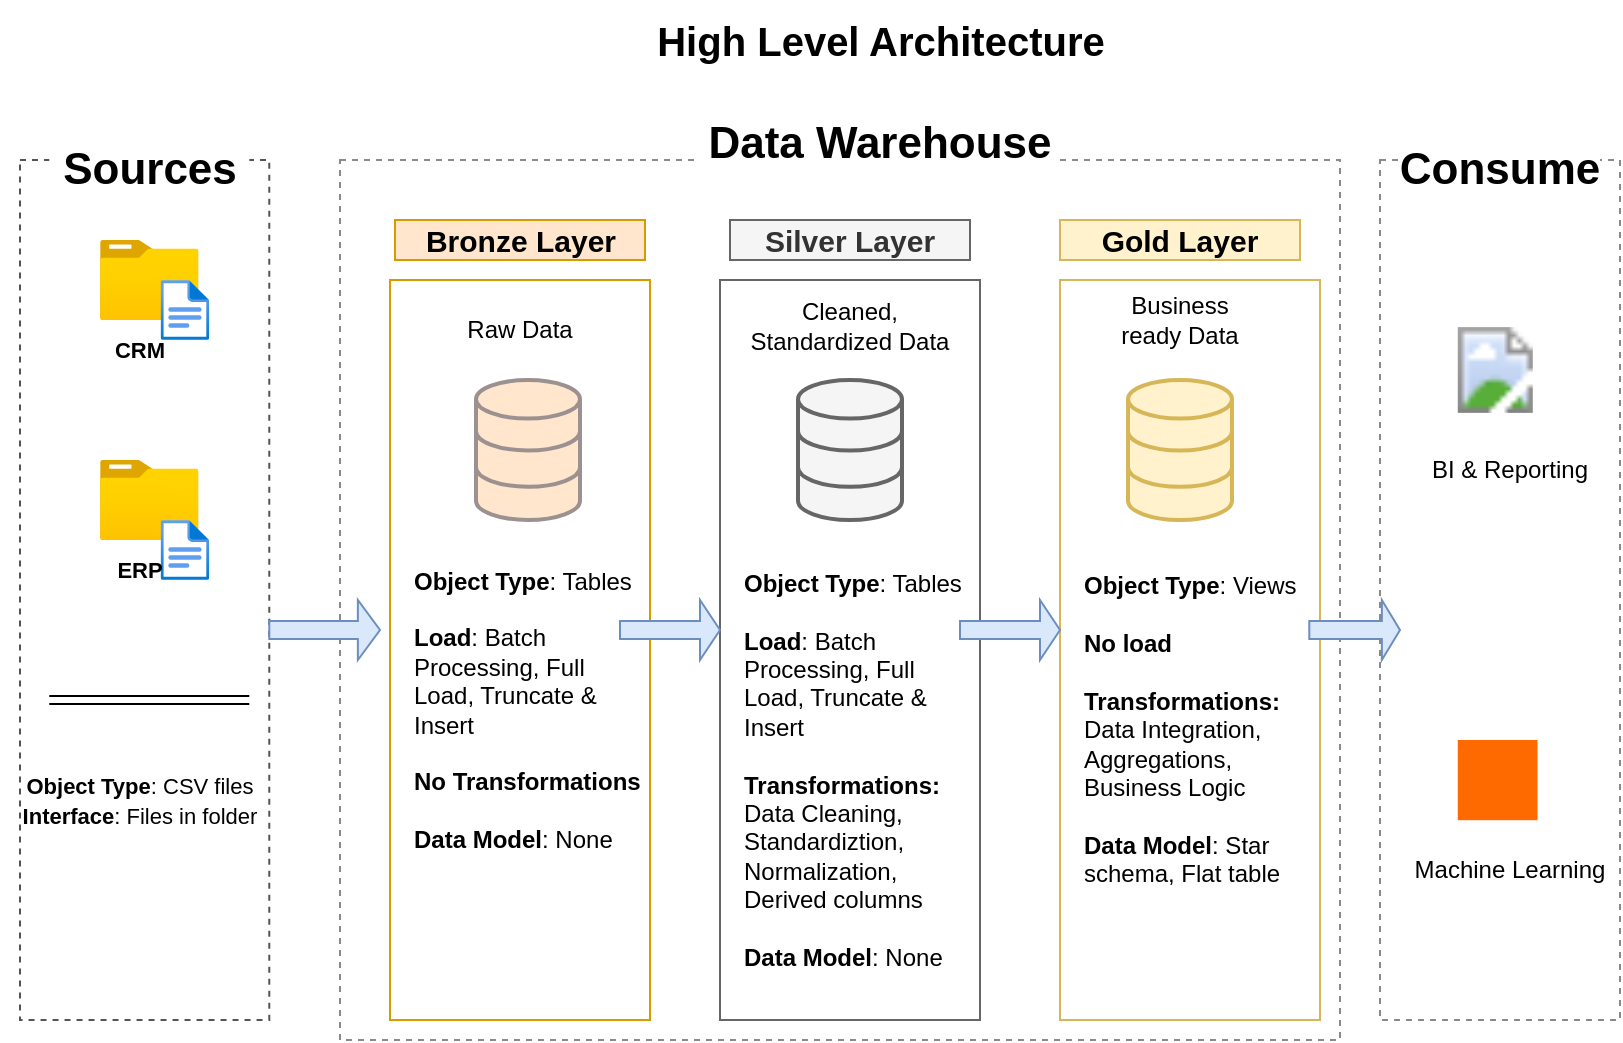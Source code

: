 <mxfile version="28.2.5">
  <diagram name="Page-1" id="urhu9acJHWpVecWnsOG9">
    <mxGraphModel dx="872" dy="537" grid="1" gridSize="10" guides="1" tooltips="1" connect="1" arrows="1" fold="1" page="1" pageScale="1" pageWidth="850" pageHeight="1100" math="0" shadow="0">
      <root>
        <mxCell id="0" />
        <mxCell id="1" parent="0" />
        <mxCell id="fYdCPT1zdGmUxMCyK3NM-1" value="" style="rounded=0;whiteSpace=wrap;html=1;fillColor=none;strokeColor=light-dark(#545454, #ededed);dashed=1;" parent="1" vertex="1">
          <mxGeometry x="20" y="90" width="124.64" height="430" as="geometry" />
        </mxCell>
        <mxCell id="fYdCPT1zdGmUxMCyK3NM-2" value="&lt;font style=&quot;font-size: 22px;&quot;&gt;&lt;b&gt;Sources&lt;/b&gt;&lt;/font&gt;" style="rounded=0;whiteSpace=wrap;html=1;strokeColor=none;fillColor=default;" parent="1" vertex="1">
          <mxGeometry x="34.64" y="80" width="100" height="30" as="geometry" />
        </mxCell>
        <mxCell id="fYdCPT1zdGmUxMCyK3NM-3" value="" style="rounded=0;whiteSpace=wrap;html=1;fillColor=none;dashed=1;strokeColor=light-dark(#8a8a8a, #ededed);strokeWidth=1;" parent="1" vertex="1">
          <mxGeometry x="180" y="90" width="500" height="440" as="geometry" />
        </mxCell>
        <mxCell id="fYdCPT1zdGmUxMCyK3NM-4" value="" style="rounded=0;whiteSpace=wrap;html=1;fillColor=none;dashed=1;strokeColor=light-dark(#8a8a8a, #ededed);" parent="1" vertex="1">
          <mxGeometry x="700" y="90" width="120" height="430" as="geometry" />
        </mxCell>
        <mxCell id="fYdCPT1zdGmUxMCyK3NM-5" value="&lt;span style=&quot;font-size: 22px;&quot;&gt;&lt;b&gt;Data Warehouse&lt;/b&gt;&lt;/span&gt;&lt;div&gt;&lt;span style=&quot;font-size: 22px;&quot;&gt;&lt;br&gt;&lt;/span&gt;&lt;/div&gt;" style="rounded=0;whiteSpace=wrap;html=1;strokeColor=none;fillColor=default;" parent="1" vertex="1">
          <mxGeometry x="360" y="80" width="180" height="30" as="geometry" />
        </mxCell>
        <mxCell id="fYdCPT1zdGmUxMCyK3NM-6" value="&lt;span style=&quot;font-size: 22px;&quot;&gt;&lt;b&gt;Consume&lt;/b&gt;&lt;/span&gt;" style="rounded=0;whiteSpace=wrap;html=1;strokeColor=none;fillColor=default;" parent="1" vertex="1">
          <mxGeometry x="710" y="80" width="100" height="30" as="geometry" />
        </mxCell>
        <mxCell id="fYdCPT1zdGmUxMCyK3NM-7" value="&lt;font style=&quot;font-size: 15px;&quot;&gt;&lt;b&gt;Bronze Layer&lt;/b&gt;&lt;/font&gt;" style="rounded=0;whiteSpace=wrap;html=1;fillColor=#ffe6cc;strokeColor=#d79b00;" parent="1" vertex="1">
          <mxGeometry x="207.5" y="120" width="125" height="20" as="geometry" />
        </mxCell>
        <mxCell id="fYdCPT1zdGmUxMCyK3NM-8" value="&lt;font style=&quot;font-size: 15px;&quot;&gt;&lt;b&gt;Silver Layer&lt;/b&gt;&lt;/font&gt;" style="rounded=0;whiteSpace=wrap;html=1;fillColor=#f5f5f5;strokeColor=#666666;fontColor=#333333;" parent="1" vertex="1">
          <mxGeometry x="375" y="120" width="120" height="20" as="geometry" />
        </mxCell>
        <mxCell id="fYdCPT1zdGmUxMCyK3NM-9" value="&lt;font style=&quot;font-size: 15px;&quot;&gt;&lt;b&gt;Gold Layer&lt;/b&gt;&lt;/font&gt;" style="rounded=0;whiteSpace=wrap;html=1;fillColor=#fff2cc;strokeColor=#d6b656;" parent="1" vertex="1">
          <mxGeometry x="540" y="120" width="120" height="20" as="geometry" />
        </mxCell>
        <mxCell id="fYdCPT1zdGmUxMCyK3NM-10" value="" style="rounded=0;whiteSpace=wrap;html=1;fillColor=none;strokeColor=#d79b00;" parent="1" vertex="1">
          <mxGeometry x="205" y="150" width="130" height="370" as="geometry" />
        </mxCell>
        <mxCell id="fYdCPT1zdGmUxMCyK3NM-11" value="" style="rounded=0;whiteSpace=wrap;html=1;fillColor=none;fontColor=#333333;strokeColor=#666666;" parent="1" vertex="1">
          <mxGeometry x="370" y="150" width="130" height="370" as="geometry" />
        </mxCell>
        <mxCell id="fYdCPT1zdGmUxMCyK3NM-12" value="" style="rounded=0;whiteSpace=wrap;html=1;fillColor=none;strokeColor=#d6b656;" parent="1" vertex="1">
          <mxGeometry x="540" y="150" width="130" height="370" as="geometry" />
        </mxCell>
        <mxCell id="fYdCPT1zdGmUxMCyK3NM-13" value="" style="image;aspect=fixed;html=1;points=[];align=center;fontSize=12;image=img/lib/azure2/general/Folder_Blank.svg;" parent="1" vertex="1">
          <mxGeometry x="60" y="130" width="49.29" height="40" as="geometry" />
        </mxCell>
        <mxCell id="fYdCPT1zdGmUxMCyK3NM-15" value="" style="image;aspect=fixed;html=1;points=[];align=center;fontSize=12;image=img/lib/azure2/general/Folder_Blank.svg;" parent="1" vertex="1">
          <mxGeometry x="60" y="240" width="49.29" height="40" as="geometry" />
        </mxCell>
        <mxCell id="fYdCPT1zdGmUxMCyK3NM-18" value="" style="image;aspect=fixed;html=1;points=[];align=center;fontSize=12;image=img/lib/azure2/general/File.svg;" parent="1" vertex="1">
          <mxGeometry x="90.3" y="150" width="24.35" height="30" as="geometry" />
        </mxCell>
        <mxCell id="fYdCPT1zdGmUxMCyK3NM-19" value="" style="image;aspect=fixed;html=1;points=[];align=center;fontSize=12;image=img/lib/azure2/general/File.svg;" parent="1" vertex="1">
          <mxGeometry x="90.3" y="270" width="24.35" height="30" as="geometry" />
        </mxCell>
        <mxCell id="fYdCPT1zdGmUxMCyK3NM-20" value="&lt;font style=&quot;font-size: 11px;&quot;&gt;&lt;b&gt;CRM&lt;/b&gt;&lt;/font&gt;" style="rounded=0;whiteSpace=wrap;html=1;fillColor=none;strokeColor=none;" parent="1" vertex="1">
          <mxGeometry x="60" y="170" width="40" height="30" as="geometry" />
        </mxCell>
        <mxCell id="fYdCPT1zdGmUxMCyK3NM-21" value="&lt;font style=&quot;font-size: 11px;&quot;&gt;&lt;b&gt;ERP&lt;/b&gt;&lt;/font&gt;" style="rounded=0;whiteSpace=wrap;html=1;fillColor=none;strokeColor=none;" parent="1" vertex="1">
          <mxGeometry x="60" y="280" width="40" height="30" as="geometry" />
        </mxCell>
        <mxCell id="fYdCPT1zdGmUxMCyK3NM-24" value="" style="html=1;rounded=0;strokeColor=default;shape=link;" parent="1" edge="1">
          <mxGeometry width="100" relative="1" as="geometry">
            <mxPoint x="34.64" y="360" as="sourcePoint" />
            <mxPoint x="134.64" y="360" as="targetPoint" />
          </mxGeometry>
        </mxCell>
        <mxCell id="fYdCPT1zdGmUxMCyK3NM-25" value="&lt;font style=&quot;font-size: 11px;&quot;&gt;&lt;b style=&quot;&quot;&gt;Object Type&lt;/b&gt;: CSV files&lt;/font&gt;&lt;div&gt;&lt;font style=&quot;font-size: 11px;&quot;&gt;&lt;b style=&quot;&quot;&gt;Interface&lt;/b&gt;: Files in folder&lt;/font&gt;&lt;/div&gt;" style="rounded=0;whiteSpace=wrap;html=1;fillColor=none;strokeColor=none;" parent="1" vertex="1">
          <mxGeometry x="10" y="390" width="140" height="40" as="geometry" />
        </mxCell>
        <mxCell id="fYdCPT1zdGmUxMCyK3NM-26" value="" style="html=1;verticalLabelPosition=bottom;align=center;labelBackgroundColor=#ffffff;verticalAlign=top;strokeWidth=2;strokeColor=light-dark(#9c9191, #ededed);shadow=0;dashed=0;shape=mxgraph.ios7.icons.data;fillColor=#ffe6cc;" parent="1" vertex="1">
          <mxGeometry x="248" y="200" width="52" height="70" as="geometry" />
        </mxCell>
        <mxCell id="fYdCPT1zdGmUxMCyK3NM-28" value="" style="html=1;verticalLabelPosition=bottom;align=center;labelBackgroundColor=#ffffff;verticalAlign=top;strokeWidth=2;strokeColor=#666666;shadow=0;dashed=0;shape=mxgraph.ios7.icons.data;fillColor=#f5f5f5;fontColor=#333333;" parent="1" vertex="1">
          <mxGeometry x="409" y="200" width="52" height="70" as="geometry" />
        </mxCell>
        <mxCell id="fYdCPT1zdGmUxMCyK3NM-29" value="" style="html=1;verticalLabelPosition=bottom;align=center;labelBackgroundColor=#ffffff;verticalAlign=top;strokeWidth=2;strokeColor=#d6b656;shadow=0;dashed=0;shape=mxgraph.ios7.icons.data;fillColor=#fff2cc;" parent="1" vertex="1">
          <mxGeometry x="574" y="200" width="52" height="70" as="geometry" />
        </mxCell>
        <mxCell id="fYdCPT1zdGmUxMCyK3NM-30" value="" style="shape=singleArrow;whiteSpace=wrap;html=1;fillColor=#dae8fc;strokeColor=#6c8ebf;" parent="1" vertex="1">
          <mxGeometry x="144.64" y="310" width="55.36" height="30" as="geometry" />
        </mxCell>
        <mxCell id="fYdCPT1zdGmUxMCyK3NM-31" value="" style="shape=singleArrow;whiteSpace=wrap;html=1;fillColor=#dae8fc;strokeColor=#6c8ebf;" parent="1" vertex="1">
          <mxGeometry x="320" y="310" width="50" height="30" as="geometry" />
        </mxCell>
        <mxCell id="fYdCPT1zdGmUxMCyK3NM-32" value="" style="shape=singleArrow;whiteSpace=wrap;html=1;fillColor=#dae8fc;strokeColor=#6c8ebf;" parent="1" vertex="1">
          <mxGeometry x="490" y="310" width="50" height="30" as="geometry" />
        </mxCell>
        <mxCell id="fYdCPT1zdGmUxMCyK3NM-33" value="" style="shape=singleArrow;whiteSpace=wrap;html=1;fillColor=#dae8fc;strokeColor=#6c8ebf;" parent="1" vertex="1">
          <mxGeometry x="664.64" y="310" width="45.36" height="30" as="geometry" />
        </mxCell>
        <mxCell id="fYdCPT1zdGmUxMCyK3NM-35" value="Raw Data" style="rounded=0;whiteSpace=wrap;html=1;fillColor=none;strokeColor=none;" parent="1" vertex="1">
          <mxGeometry x="240" y="160" width="60" height="30" as="geometry" />
        </mxCell>
        <mxCell id="fYdCPT1zdGmUxMCyK3NM-36" value="Cleaned, Standardized Data" style="rounded=0;whiteSpace=wrap;html=1;fillColor=none;strokeColor=none;" parent="1" vertex="1">
          <mxGeometry x="380" y="155" width="110" height="35" as="geometry" />
        </mxCell>
        <mxCell id="fYdCPT1zdGmUxMCyK3NM-37" value="Business ready Data" style="rounded=0;whiteSpace=wrap;html=1;fillColor=none;strokeColor=none;" parent="1" vertex="1">
          <mxGeometry x="560" y="155" width="80" height="30" as="geometry" />
        </mxCell>
        <mxCell id="fYdCPT1zdGmUxMCyK3NM-38" value="&lt;div style=&quot;&quot;&gt;&lt;b style=&quot;background-color: transparent; color: light-dark(rgb(0, 0, 0), rgb(255, 255, 255));&quot;&gt;Object Type&lt;/b&gt;&lt;span style=&quot;background-color: transparent; color: light-dark(rgb(0, 0, 0), rgb(255, 255, 255));&quot;&gt;: Tables&lt;/span&gt;&lt;/div&gt;&lt;div style=&quot;&quot;&gt;&lt;b style=&quot;background-color: transparent; color: light-dark(rgb(0, 0, 0), rgb(255, 255, 255));&quot;&gt;&lt;br&gt;&lt;/b&gt;&lt;/div&gt;&lt;div&gt;&lt;div style=&quot;&quot;&gt;&lt;b style=&quot;background-color: transparent; color: light-dark(rgb(0, 0, 0), rgb(255, 255, 255));&quot;&gt;Load&lt;/b&gt;&lt;span style=&quot;background-color: transparent; color: light-dark(rgb(0, 0, 0), rgb(255, 255, 255));&quot;&gt;: Batch Processing, Full Load, Truncate &amp;amp; Insert&lt;/span&gt;&lt;/div&gt;&lt;div style=&quot;&quot;&gt;&lt;span style=&quot;background-color: transparent; color: light-dark(rgb(0, 0, 0), rgb(255, 255, 255));&quot;&gt;&lt;br&gt;&lt;/span&gt;&lt;/div&gt;&lt;div style=&quot;&quot;&gt;&lt;span style=&quot;background-color: transparent; color: light-dark(rgb(0, 0, 0), rgb(255, 255, 255));&quot;&gt;&lt;b&gt;No Transformations&lt;/b&gt;&lt;/span&gt;&lt;/div&gt;&lt;div style=&quot;&quot;&gt;&lt;span style=&quot;background-color: transparent; color: light-dark(rgb(0, 0, 0), rgb(255, 255, 255));&quot;&gt;&lt;br&gt;&lt;/span&gt;&lt;/div&gt;&lt;div style=&quot;&quot;&gt;&lt;span style=&quot;background-color: transparent; color: light-dark(rgb(0, 0, 0), rgb(255, 255, 255));&quot;&gt;&lt;b&gt;Data Model&lt;/b&gt;: None&lt;/span&gt;&lt;/div&gt;&lt;/div&gt;" style="rounded=0;whiteSpace=wrap;html=1;strokeColor=none;fillColor=none;align=left;" parent="1" vertex="1">
          <mxGeometry x="215" y="320" width="120" height="90" as="geometry" />
        </mxCell>
        <mxCell id="fYdCPT1zdGmUxMCyK3NM-39" style="edgeStyle=orthogonalEdgeStyle;rounded=0;orthogonalLoop=1;jettySize=auto;html=1;exitX=0.5;exitY=1;exitDx=0;exitDy=0;" parent="1" source="fYdCPT1zdGmUxMCyK3NM-36" target="fYdCPT1zdGmUxMCyK3NM-36" edge="1">
          <mxGeometry relative="1" as="geometry" />
        </mxCell>
        <mxCell id="fYdCPT1zdGmUxMCyK3NM-42" value="&lt;div style=&quot;&quot;&gt;&lt;b style=&quot;background-color: transparent; color: light-dark(rgb(0, 0, 0), rgb(255, 255, 255));&quot;&gt;Object Type&lt;/b&gt;&lt;span style=&quot;background-color: transparent; color: light-dark(rgb(0, 0, 0), rgb(255, 255, 255));&quot;&gt;: Tables&lt;/span&gt;&lt;/div&gt;&lt;div style=&quot;&quot;&gt;&lt;b style=&quot;background-color: transparent; color: light-dark(rgb(0, 0, 0), rgb(255, 255, 255));&quot;&gt;&lt;br&gt;&lt;/b&gt;&lt;/div&gt;&lt;div&gt;&lt;div style=&quot;&quot;&gt;&lt;b style=&quot;background-color: transparent; color: light-dark(rgb(0, 0, 0), rgb(255, 255, 255));&quot;&gt;Load&lt;/b&gt;&lt;span style=&quot;background-color: transparent; color: light-dark(rgb(0, 0, 0), rgb(255, 255, 255));&quot;&gt;: Batch Processing, Full Load, Truncate &amp;amp; Insert&lt;/span&gt;&lt;/div&gt;&lt;div style=&quot;&quot;&gt;&lt;span style=&quot;background-color: transparent; color: light-dark(rgb(0, 0, 0), rgb(255, 255, 255));&quot;&gt;&lt;br&gt;&lt;/span&gt;&lt;/div&gt;&lt;div style=&quot;&quot;&gt;&lt;span style=&quot;background-color: transparent; color: light-dark(rgb(0, 0, 0), rgb(255, 255, 255));&quot;&gt;&lt;b&gt;Transformations: &lt;/b&gt;Data Cleaning, Standardiztion, Normalization, Derived columns&lt;/span&gt;&lt;/div&gt;&lt;div style=&quot;&quot;&gt;&lt;span style=&quot;background-color: transparent; color: light-dark(rgb(0, 0, 0), rgb(255, 255, 255));&quot;&gt;&lt;br&gt;&lt;/span&gt;&lt;/div&gt;&lt;div style=&quot;&quot;&gt;&lt;span style=&quot;background-color: transparent; color: light-dark(rgb(0, 0, 0), rgb(255, 255, 255));&quot;&gt;&lt;b&gt;Data Model&lt;/b&gt;: None&lt;/span&gt;&lt;/div&gt;&lt;/div&gt;" style="rounded=0;whiteSpace=wrap;html=1;strokeColor=none;fillColor=none;align=left;" parent="1" vertex="1">
          <mxGeometry x="380" y="350" width="120" height="90" as="geometry" />
        </mxCell>
        <mxCell id="fYdCPT1zdGmUxMCyK3NM-43" value="&lt;div style=&quot;&quot;&gt;&lt;b style=&quot;background-color: transparent; color: light-dark(rgb(0, 0, 0), rgb(255, 255, 255));&quot;&gt;Object Type&lt;/b&gt;&lt;span style=&quot;background-color: transparent; color: light-dark(rgb(0, 0, 0), rgb(255, 255, 255));&quot;&gt;: Views&lt;/span&gt;&lt;/div&gt;&lt;div style=&quot;&quot;&gt;&lt;b style=&quot;background-color: transparent; color: light-dark(rgb(0, 0, 0), rgb(255, 255, 255));&quot;&gt;&lt;br&gt;&lt;/b&gt;&lt;/div&gt;&lt;div&gt;&lt;div style=&quot;&quot;&gt;&lt;b&gt;No load&lt;/b&gt;&lt;/div&gt;&lt;div style=&quot;&quot;&gt;&lt;span style=&quot;background-color: transparent; color: light-dark(rgb(0, 0, 0), rgb(255, 255, 255));&quot;&gt;&lt;br&gt;&lt;/span&gt;&lt;/div&gt;&lt;div style=&quot;&quot;&gt;&lt;span style=&quot;background-color: transparent; color: light-dark(rgb(0, 0, 0), rgb(255, 255, 255));&quot;&gt;&lt;b&gt;Transformations: &lt;/b&gt;Data Integration, Aggregations, Business Logic&lt;/span&gt;&lt;/div&gt;&lt;div style=&quot;&quot;&gt;&lt;span style=&quot;background-color: transparent; color: light-dark(rgb(0, 0, 0), rgb(255, 255, 255));&quot;&gt;&lt;br&gt;&lt;/span&gt;&lt;/div&gt;&lt;div style=&quot;&quot;&gt;&lt;span style=&quot;background-color: transparent; color: light-dark(rgb(0, 0, 0), rgb(255, 255, 255));&quot;&gt;&lt;b&gt;Data Model&lt;/b&gt;: Star schema, Flat table&lt;/span&gt;&lt;/div&gt;&lt;/div&gt;" style="rounded=0;whiteSpace=wrap;html=1;strokeColor=none;fillColor=none;align=left;" parent="1" vertex="1">
          <mxGeometry x="550" y="330" width="120" height="90" as="geometry" />
        </mxCell>
        <mxCell id="fYdCPT1zdGmUxMCyK3NM-45" value="" style="image;aspect=fixed;html=1;points=[];align=center;fontSize=12;image=img/lib/azure2/power_platform/PowerBI.svg;" parent="1" vertex="1">
          <mxGeometry x="738.89" y="170" width="37.5" height="50" as="geometry" />
        </mxCell>
        <mxCell id="fYdCPT1zdGmUxMCyK3NM-46" value="BI &amp;amp; Reporting" style="rounded=0;whiteSpace=wrap;html=1;strokeColor=none;fillColor=none;" parent="1" vertex="1">
          <mxGeometry x="720" y="230" width="90" height="30" as="geometry" />
        </mxCell>
        <mxCell id="fYdCPT1zdGmUxMCyK3NM-47" value="" style="points=[];aspect=fixed;html=1;align=center;shadow=0;dashed=0;fillColor=#FF6A00;strokeColor=none;shape=mxgraph.alibaba_cloud.machine_learning;" parent="1" vertex="1">
          <mxGeometry x="738.89" y="380" width="39.86" height="40.1" as="geometry" />
        </mxCell>
        <mxCell id="fYdCPT1zdGmUxMCyK3NM-48" value="Machine Learning" style="rounded=0;whiteSpace=wrap;html=1;strokeColor=none;fillColor=none;" parent="1" vertex="1">
          <mxGeometry x="715" y="430" width="100" height="30" as="geometry" />
        </mxCell>
        <mxCell id="PotLYqBMIFzO3YBtDi16-1" value="&lt;b&gt;&lt;font style=&quot;font-size: 20px;&quot;&gt;High Level Architecture&lt;/font&gt;&lt;/b&gt;" style="rounded=1;whiteSpace=wrap;html=1;strokeColor=none;fillColor=none;" vertex="1" parent="1">
          <mxGeometry x="335.5" y="10" width="229" height="40" as="geometry" />
        </mxCell>
      </root>
    </mxGraphModel>
  </diagram>
</mxfile>

